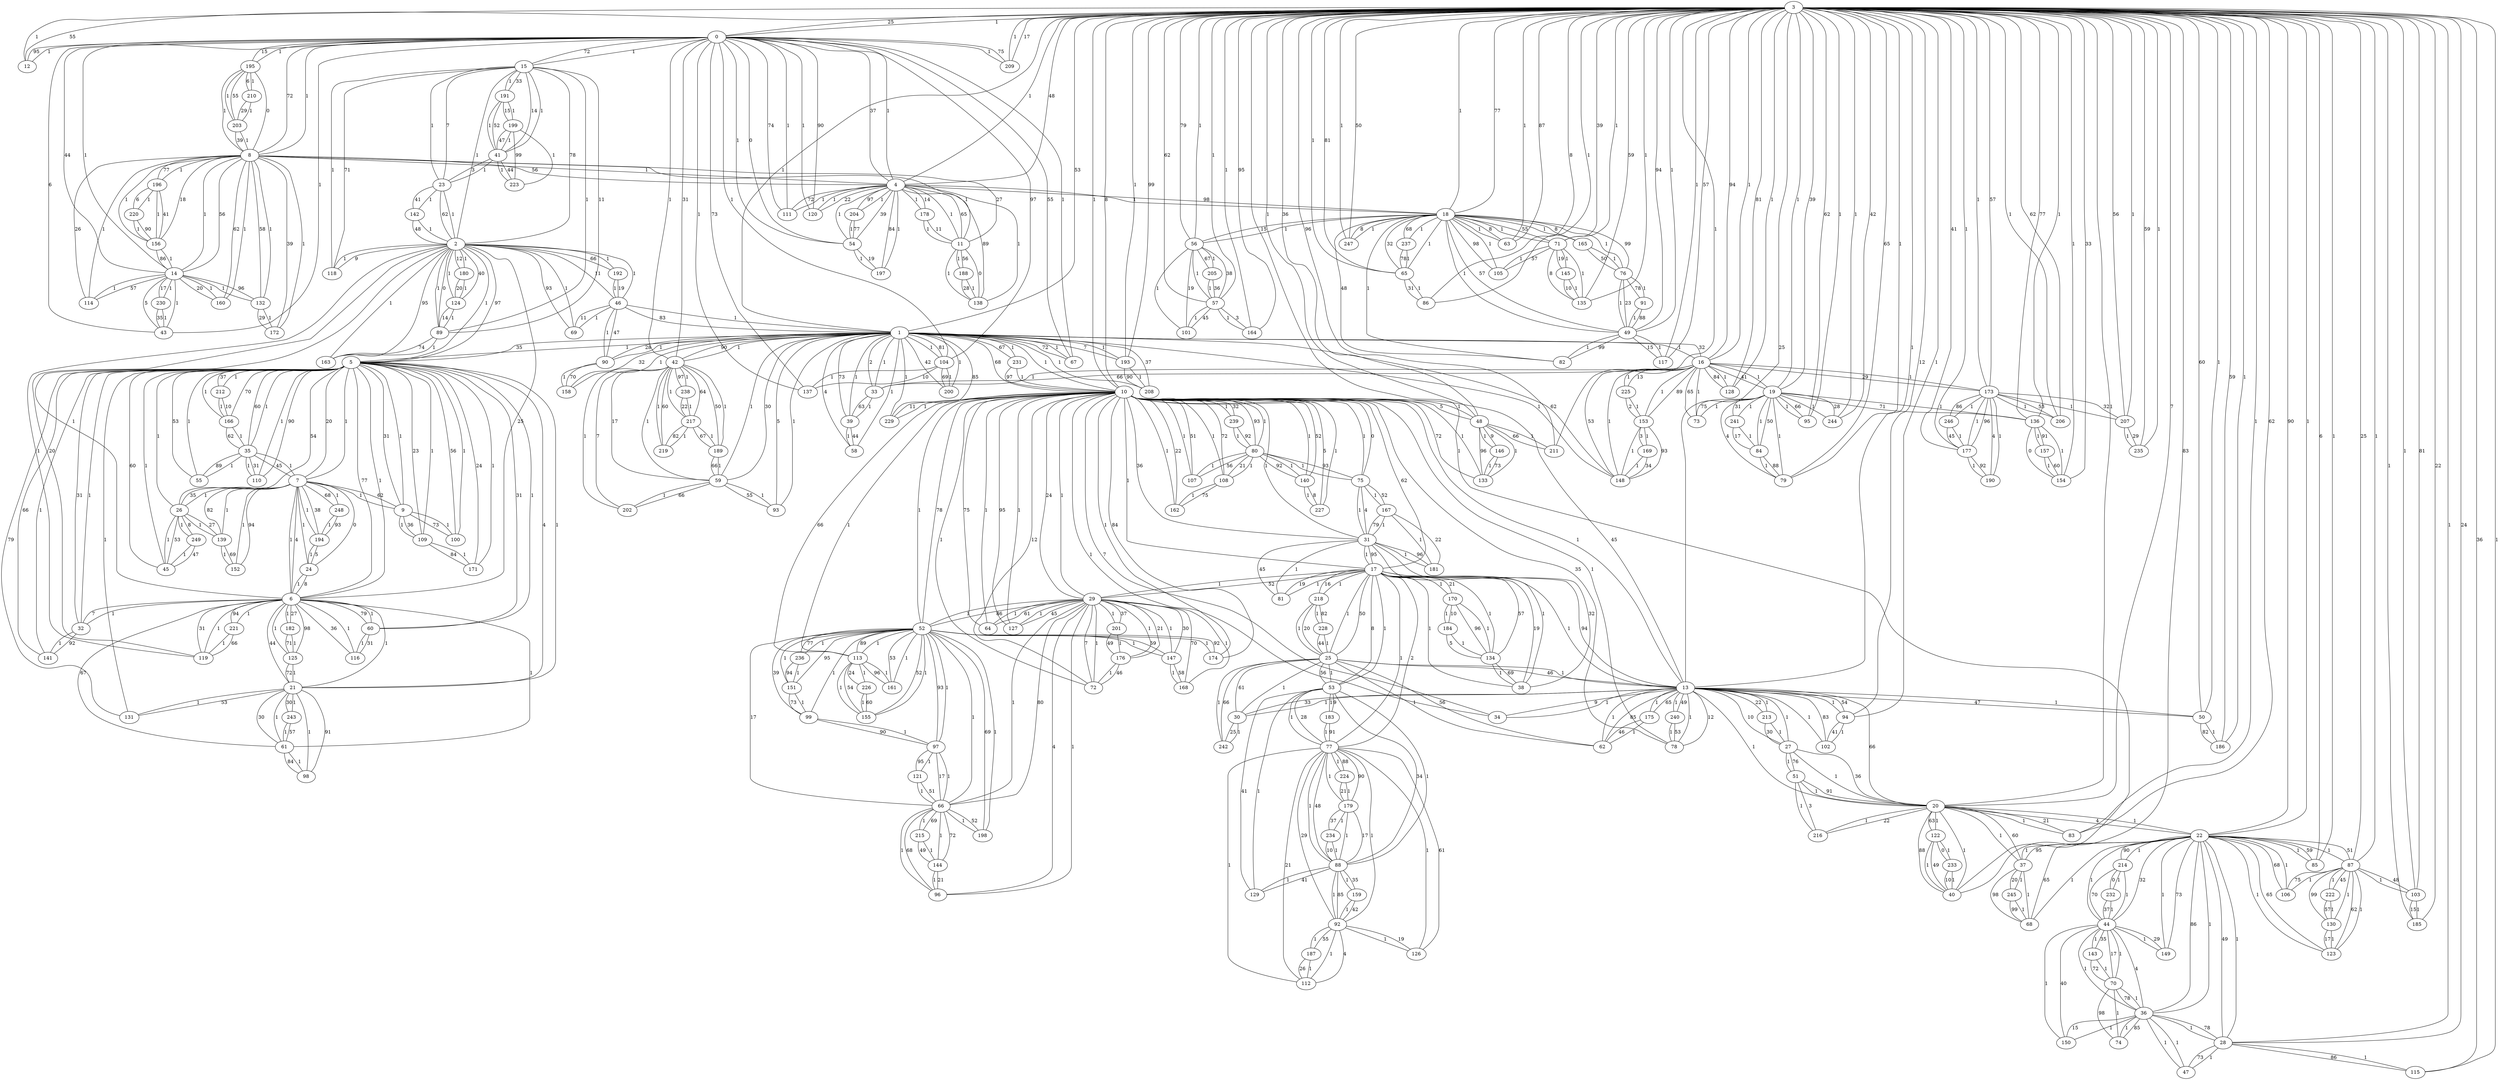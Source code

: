 graph {
  3 -- 0 [label="1"];
  3 -- 1 [label="1"];
  3 -- 4 [label="48"];
  3 -- 10 [label="8"];
  3 -- 12 [label="55"];
  3 -- 13 [label="25"];
  3 -- 16 [label="94"];
  3 -- 18 [label="77"];
  3 -- 19 [label="39"];
  3 -- 20 [label="7"];
  3 -- 22 [label="90"];
  3 -- 28 [label="24"];
  3 -- 40 [label="83"];
  3 -- 48 [label="36"];
  3 -- 49 [label="94"];
  3 -- 50 [label="60"];
  3 -- 56 [label="79"];
  3 -- 57 [label="62"];
  3 -- 63 [label="87"];
  3 -- 65 [label="81"];
  3 -- 71 [label="39"];
  3 -- 79 [label="65"];
  3 -- 83 [label="62"];
  3 -- 85 [label="6"];
  3 -- 86 [label="8"];
  3 -- 87 [label="25"];
  3 -- 94 [label="12"];
  3 -- 95 [label="62"];
  3 -- 103 [label="81"];
  3 -- 115 [label="36"];
  3 -- 117 [label="57"];
  3 -- 128 [label="81"];
  3 -- 135 [label="59"];
  3 -- 136 [label="77"];
  3 -- 154 [label="33"];
  3 -- 164 [label="95"];
  3 -- 173 [label="57"];
  3 -- 177 [label="41"];
  3 -- 185 [label="22"];
  3 -- 186 [label="59"];
  3 -- 193 [label="99"];
  3 -- 206 [label="62"];
  3 -- 207 [label="56"];
  3 -- 209 [label="17"];
  3 -- 211 [label="96"];
  3 -- 235 [label="59"];
  3 -- 244 [label="42"];
  3 -- 247 [label="50"];
  0 -- 3 [label="25"];
  0 -- 4 [label="37"];
  0 -- 8 [label="72"];
  0 -- 12 [label="95"];
  0 -- 14 [label="44"];
  0 -- 15 [label="72"];
  0 -- 42 [label="31"];
  0 -- 43 [label="6"];
  0 -- 54 [label="0"];
  0 -- 67 [label="55"];
  0 -- 104 [label="97"];
  0 -- 111 [label="74"];
  0 -- 120 [label="90"];
  0 -- 137 [label="73"];
  0 -- 195 [label="15"];
  0 -- 209 [label="75"];
  1 -- 3 [label="53"];
  1 -- 5 [label="35"];
  1 -- 10 [label="68"];
  1 -- 16 [label="32"];
  1 -- 33 [label="2"];
  1 -- 39 [label="73"];
  1 -- 42 [label="90"];
  1 -- 46 [label="83"];
  1 -- 58 [label="4"];
  1 -- 59 [label="30"];
  1 -- 67 [label="72"];
  1 -- 90 [label="28"];
  1 -- 93 [label="5"];
  1 -- 104 [label="81"];
  1 -- 148 [label="62"];
  1 -- 158 [label="32"];
  1 -- 193 [label="7"];
  1 -- 200 [label="42"];
  1 -- 208 [label="37"];
  1 -- 229 [label="85"];
  1 -- 231 [label="67"];
  4 -- 0 [label="1"];
  4 -- 3 [label="1"];
  4 -- 8 [label="56"];
  4 -- 11 [label="65"];
  4 -- 18 [label="98"];
  4 -- 54 [label="39"];
  4 -- 111 [label="72"];
  4 -- 120 [label="22"];
  4 -- 138 [label="89"];
  4 -- 178 [label="14"];
  4 -- 197 [label="84"];
  4 -- 204 [label="97"];
  5 -- 1 [label="1"];
  5 -- 2 [label="1"];
  5 -- 6 [label="77"];
  5 -- 7 [label="20"];
  5 -- 9 [label="31"];
  5 -- 21 [label="4"];
  5 -- 26 [label="54"];
  5 -- 32 [label="31"];
  5 -- 35 [label="60"];
  5 -- 45 [label="60"];
  5 -- 55 [label="53"];
  5 -- 60 [label="31"];
  5 -- 100 [label="56"];
  5 -- 109 [label="23"];
  5 -- 110 [label="90"];
  5 -- 131 [label="79"];
  5 -- 141 [label="66"];
  5 -- 166 [label="70"];
  5 -- 171 [label="24"];
  5 -- 212 [label="37"];
  2 -- 5 [label="97"];
  2 -- 6 [label="25"];
  2 -- 15 [label="78"];
  2 -- 23 [label="62"];
  2 -- 46 [label="11"];
  2 -- 69 [label="93"];
  2 -- 89 [label="0"];
  2 -- 118 [label="9"];
  2 -- 119 [label="20"];
  2 -- 124 [label="40"];
  2 -- 142 [label="48"];
  2 -- 163 [label="95"];
  2 -- 180 [label="12"];
  2 -- 192 [label="66"];
  6 -- 2 [label="1"];
  6 -- 5 [label="1"];
  6 -- 7 [label="4"];
  6 -- 21 [label="44"];
  6 -- 24 [label="8"];
  6 -- 32 [label="7"];
  6 -- 60 [label="79"];
  6 -- 61 [label="67"];
  6 -- 116 [label="36"];
  6 -- 119 [label="31"];
  6 -- 125 [label="98"];
  6 -- 182 [label="27"];
  6 -- 221 [label="94"];
  7 -- 5 [label="1"];
  7 -- 6 [label="1"];
  7 -- 9 [label="62"];
  7 -- 24 [label="0"];
  7 -- 26 [label="35"];
  7 -- 35 [label="45"];
  7 -- 139 [label="82"];
  7 -- 152 [label="94"];
  7 -- 194 [label="38"];
  7 -- 248 [label="68"];
  8 -- 0 [label="1"];
  8 -- 4 [label="1"];
  8 -- 11 [label="27"];
  8 -- 14 [label="56"];
  8 -- 114 [label="26"];
  8 -- 132 [label="58"];
  8 -- 156 [label="18"];
  8 -- 160 [label="62"];
  8 -- 172 [label="39"];
  8 -- 195 [label="0"];
  8 -- 196 [label="77"];
  8 -- 203 [label="39"];
  9 -- 5 [label="1"];
  9 -- 7 [label="1"];
  9 -- 100 [label="73"];
  9 -- 109 [label="36"];
  10 -- 1 [label="1"];
  10 -- 3 [label="1"];
  10 -- 13 [label="45"];
  10 -- 17 [label="62"];
  10 -- 29 [label="24"];
  10 -- 31 [label="36"];
  10 -- 34 [label="7"];
  10 -- 48 [label="5"];
  10 -- 52 [label="78"];
  10 -- 64 [label="75"];
  10 -- 72 [label="12"];
  10 -- 75 [label="0"];
  10 -- 78 [label="35"];
  10 -- 80 [label="93"];
  10 -- 107 [label="51"];
  10 -- 108 [label="72"];
  10 -- 113 [label="66"];
  10 -- 127 [label="95"];
  10 -- 133 [label="72"];
  10 -- 140 [label="52"];
  10 -- 162 [label="22"];
  10 -- 174 [label="84"];
  10 -- 227 [label="5"];
  10 -- 229 [label="11"];
  10 -- 231 [label="97"];
  10 -- 239 [label="32"];
  11 -- 4 [label="1"];
  11 -- 8 [label="1"];
  11 -- 138 [label="0"];
  11 -- 178 [label="11"];
  11 -- 188 [label="56"];
  12 -- 0 [label="1"];
  12 -- 3 [label="1"];
  13 -- 3 [label="1"];
  13 -- 10 [label="1"];
  13 -- 17 [label="94"];
  13 -- 20 [label="66"];
  13 -- 25 [label="46"];
  13 -- 27 [label="10"];
  13 -- 30 [label="33"];
  13 -- 34 [label="9"];
  13 -- 50 [label="47"];
  13 -- 62 [label="85"];
  13 -- 78 [label="12"];
  13 -- 94 [label="54"];
  13 -- 102 [label="83"];
  13 -- 175 [label="65"];
  13 -- 213 [label="22"];
  13 -- 240 [label="49"];
  14 -- 0 [label="1"];
  14 -- 8 [label="1"];
  14 -- 43 [label="5"];
  14 -- 114 [label="57"];
  14 -- 132 [label="96"];
  14 -- 156 [label="86"];
  14 -- 160 [label="20"];
  14 -- 230 [label="17"];
  15 -- 0 [label="1"];
  15 -- 2 [label="1"];
  15 -- 23 [label="7"];
  15 -- 41 [label="14"];
  15 -- 89 [label="11"];
  15 -- 118 [label="71"];
  15 -- 191 [label="33"];
  16 -- 1 [label="1"];
  16 -- 3 [label="1"];
  16 -- 19 [label="41"];
  16 -- 33 [label="66"];
  16 -- 73 [label="65"];
  16 -- 128 [label="84"];
  16 -- 148 [label="53"];
  16 -- 153 [label="89"];
  16 -- 173 [label="29"];
  16 -- 225 [label="13"];
  17 -- 10 [label="1"];
  17 -- 13 [label="1"];
  17 -- 25 [label="50"];
  17 -- 29 [label="52"];
  17 -- 31 [label="95"];
  17 -- 38 [label="19"];
  17 -- 53 [label="8"];
  17 -- 77 [label="2"];
  17 -- 81 [label="19"];
  17 -- 134 [label="57"];
  17 -- 170 [label="21"];
  17 -- 218 [label="16"];
  18 -- 3 [label="1"];
  18 -- 4 [label="1"];
  18 -- 49 [label="57"];
  18 -- 56 [label="15"];
  18 -- 63 [label="8"];
  18 -- 65 [label="32"];
  18 -- 71 [label="55"];
  18 -- 76 [label="99"];
  18 -- 82 [label="48"];
  18 -- 105 [label="98"];
  18 -- 165 [label="8"];
  18 -- 237 [label="68"];
  18 -- 247 [label="8"];
  19 -- 3 [label="1"];
  19 -- 16 [label="1"];
  19 -- 73 [label="75"];
  19 -- 79 [label="4"];
  19 -- 84 [label="50"];
  19 -- 95 [label="66"];
  19 -- 136 [label="71"];
  19 -- 241 [label="31"];
  19 -- 244 [label="28"];
  20 -- 3 [label="1"];
  20 -- 13 [label="1"];
  20 -- 22 [label="4"];
  20 -- 27 [label="36"];
  20 -- 37 [label="60"];
  20 -- 40 [label="88"];
  20 -- 51 [label="91"];
  20 -- 83 [label="21"];
  20 -- 122 [label="63"];
  20 -- 216 [label="22"];
  21 -- 5 [label="1"];
  21 -- 6 [label="1"];
  21 -- 61 [label="30"];
  21 -- 98 [label="91"];
  21 -- 125 [label="72"];
  21 -- 131 [label="53"];
  21 -- 243 [label="30"];
  22 -- 3 [label="1"];
  22 -- 20 [label="1"];
  22 -- 28 [label="49"];
  22 -- 36 [label="86"];
  22 -- 37 [label="95"];
  22 -- 44 [label="32"];
  22 -- 68 [label="65"];
  22 -- 85 [label="59"];
  22 -- 87 [label="51"];
  22 -- 106 [label="68"];
  22 -- 123 [label="65"];
  22 -- 149 [label="73"];
  22 -- 214 [label="90"];
  23 -- 2 [label="1"];
  23 -- 15 [label="1"];
  23 -- 41 [label="3"];
  23 -- 142 [label="41"];
  24 -- 6 [label="1"];
  24 -- 7 [label="1"];
  24 -- 194 [label="5"];
  25 -- 13 [label="1"];
  25 -- 17 [label="1"];
  25 -- 30 [label="61"];
  25 -- 53 [label="56"];
  25 -- 62 [label="56"];
  25 -- 218 [label="20"];
  25 -- 228 [label="44"];
  25 -- 242 [label="66"];
  26 -- 5 [label="1"];
  26 -- 7 [label="1"];
  26 -- 45 [label="53"];
  26 -- 139 [label="27"];
  26 -- 249 [label="8"];
  27 -- 13 [label="1"];
  27 -- 20 [label="1"];
  27 -- 51 [label="76"];
  27 -- 213 [label="30"];
  28 -- 3 [label="1"];
  28 -- 22 [label="1"];
  28 -- 36 [label="78"];
  28 -- 47 [label="73"];
  28 -- 115 [label="86"];
  29 -- 10 [label="1"];
  29 -- 17 [label="1"];
  29 -- 52 [label="86"];
  29 -- 64 [label="61"];
  29 -- 66 [label="80"];
  29 -- 72 [label="7"];
  29 -- 96 [label="4"];
  29 -- 127 [label="45"];
  29 -- 147 [label="30"];
  29 -- 168 [label="70"];
  29 -- 176 [label="21"];
  29 -- 201 [label="37"];
  30 -- 13 [label="1"];
  30 -- 25 [label="1"];
  30 -- 242 [label="25"];
  31 -- 10 [label="1"];
  31 -- 17 [label="1"];
  31 -- 38 [label="32"];
  31 -- 75 [label="4"];
  31 -- 81 [label="45"];
  31 -- 167 [label="79"];
  31 -- 181 [label="96"];
  32 -- 5 [label="1"];
  32 -- 6 [label="1"];
  32 -- 141 [label="92"];
  33 -- 1 [label="1"];
  33 -- 16 [label="1"];
  33 -- 39 [label="63"];
  34 -- 10 [label="1"];
  34 -- 13 [label="1"];
  35 -- 5 [label="1"];
  35 -- 7 [label="1"];
  35 -- 55 [label="89"];
  35 -- 110 [label="31"];
  35 -- 166 [label="62"];
  36 -- 22 [label="1"];
  36 -- 28 [label="1"];
  36 -- 44 [label="4"];
  36 -- 47 [label="1"];
  36 -- 70 [label="78"];
  36 -- 74 [label="85"];
  36 -- 150 [label="15"];
  37 -- 20 [label="1"];
  37 -- 22 [label="1"];
  37 -- 68 [label="98"];
  37 -- 245 [label="20"];
  38 -- 17 [label="1"];
  38 -- 31 [label="1"];
  38 -- 134 [label="69"];
  39 -- 1 [label="1"];
  39 -- 33 [label="1"];
  39 -- 58 [label="44"];
  40 -- 3 [label="1"];
  40 -- 20 [label="1"];
  40 -- 122 [label="49"];
  40 -- 233 [label="10"];
  41 -- 15 [label="1"];
  41 -- 23 [label="1"];
  41 -- 191 [label="52"];
  41 -- 199 [label="47"];
  41 -- 223 [label="44"];
  42 -- 0 [label="1"];
  42 -- 1 [label="1"];
  42 -- 59 [label="17"];
  42 -- 189 [label="50"];
  42 -- 202 [label="7"];
  42 -- 217 [label="64"];
  42 -- 219 [label="60"];
  42 -- 238 [label="97"];
  43 -- 0 [label="1"];
  43 -- 14 [label="1"];
  43 -- 230 [label="35"];
  44 -- 22 [label="1"];
  44 -- 36 [label="1"];
  44 -- 70 [label="17"];
  44 -- 143 [label="35"];
  44 -- 149 [label="29"];
  44 -- 150 [label="40"];
  44 -- 214 [label="70"];
  44 -- 232 [label="37"];
  45 -- 5 [label="1"];
  45 -- 26 [label="1"];
  45 -- 249 [label="47"];
  46 -- 1 [label="1"];
  46 -- 2 [label="1"];
  46 -- 69 [label="11"];
  46 -- 90 [label="47"];
  46 -- 192 [label="19"];
  47 -- 28 [label="1"];
  47 -- 36 [label="1"];
  48 -- 3 [label="1"];
  48 -- 10 [label="1"];
  48 -- 133 [label="96"];
  48 -- 146 [label="9"];
  48 -- 211 [label="66"];
  49 -- 3 [label="1"];
  49 -- 18 [label="1"];
  49 -- 76 [label="23"];
  49 -- 82 [label="99"];
  49 -- 91 [label="88"];
  49 -- 117 [label="15"];
  50 -- 3 [label="1"];
  50 -- 13 [label="1"];
  50 -- 186 [label="82"];
  51 -- 20 [label="1"];
  51 -- 27 [label="1"];
  51 -- 216 [label="3"];
  52 -- 10 [label="1"];
  52 -- 29 [label="1"];
  52 -- 66 [label="17"];
  52 -- 97 [label="93"];
  52 -- 99 [label="39"];
  52 -- 113 [label="89"];
  52 -- 147 [label="59"];
  52 -- 151 [label="95"];
  52 -- 155 [label="52"];
  52 -- 161 [label="53"];
  52 -- 174 [label="92"];
  52 -- 198 [label="69"];
  52 -- 236 [label="77"];
  53 -- 17 [label="1"];
  53 -- 25 [label="1"];
  53 -- 77 [label="28"];
  53 -- 88 [label="34"];
  53 -- 129 [label="41"];
  53 -- 183 [label="9"];
  54 -- 0 [label="1"];
  54 -- 4 [label="1"];
  54 -- 197 [label="19"];
  54 -- 204 [label="77"];
  55 -- 5 [label="1"];
  55 -- 35 [label="1"];
  56 -- 3 [label="1"];
  56 -- 18 [label="1"];
  56 -- 57 [label="38"];
  56 -- 101 [label="19"];
  56 -- 205 [label="67"];
  57 -- 3 [label="1"];
  57 -- 56 [label="1"];
  57 -- 101 [label="45"];
  57 -- 164 [label="3"];
  57 -- 205 [label="36"];
  58 -- 1 [label="1"];
  58 -- 39 [label="1"];
  59 -- 1 [label="1"];
  59 -- 42 [label="1"];
  59 -- 93 [label="55"];
  59 -- 189 [label="66"];
  59 -- 202 [label="66"];
  60 -- 5 [label="1"];
  60 -- 6 [label="1"];
  60 -- 116 [label="31"];
  61 -- 6 [label="1"];
  61 -- 21 [label="1"];
  61 -- 98 [label="84"];
  61 -- 243 [label="57"];
  62 -- 13 [label="1"];
  62 -- 25 [label="1"];
  62 -- 175 [label="46"];
  63 -- 3 [label="1"];
  63 -- 18 [label="1"];
  64 -- 10 [label="1"];
  64 -- 29 [label="1"];
  65 -- 3 [label="1"];
  65 -- 18 [label="1"];
  65 -- 86 [label="31"];
  65 -- 237 [label="78"];
  66 -- 29 [label="1"];
  66 -- 52 [label="1"];
  66 -- 96 [label="68"];
  66 -- 97 [label="17"];
  66 -- 121 [label="51"];
  66 -- 144 [label="72"];
  66 -- 198 [label="52"];
  66 -- 215 [label="69"];
  67 -- 0 [label="1"];
  67 -- 1 [label="1"];
  68 -- 22 [label="1"];
  68 -- 37 [label="1"];
  68 -- 245 [label="99"];
  69 -- 2 [label="1"];
  69 -- 46 [label="1"];
  70 -- 36 [label="1"];
  70 -- 44 [label="1"];
  70 -- 74 [label="98"];
  70 -- 143 [label="72"];
  71 -- 3 [label="1"];
  71 -- 18 [label="1"];
  71 -- 105 [label="57"];
  71 -- 135 [label="8"];
  71 -- 145 [label="19"];
  72 -- 10 [label="1"];
  72 -- 29 [label="1"];
  72 -- 176 [label="46"];
  73 -- 16 [label="1"];
  73 -- 19 [label="1"];
  74 -- 36 [label="1"];
  74 -- 70 [label="1"];
  75 -- 10 [label="1"];
  75 -- 31 [label="1"];
  75 -- 80 [label="93"];
  75 -- 167 [label="52"];
  76 -- 18 [label="1"];
  76 -- 49 [label="1"];
  76 -- 91 [label="78"];
  76 -- 165 [label="50"];
  77 -- 17 [label="1"];
  77 -- 53 [label="1"];
  77 -- 88 [label="48"];
  77 -- 92 [label="29"];
  77 -- 112 [label="21"];
  77 -- 126 [label="61"];
  77 -- 179 [label="90"];
  77 -- 183 [label="91"];
  77 -- 224 [label="88"];
  78 -- 10 [label="1"];
  78 -- 13 [label="1"];
  78 -- 240 [label="53"];
  79 -- 3 [label="1"];
  79 -- 19 [label="1"];
  79 -- 84 [label="88"];
  80 -- 10 [label="1"];
  80 -- 75 [label="1"];
  80 -- 107 [label="56"];
  80 -- 108 [label="21"];
  80 -- 140 [label="92"];
  80 -- 239 [label="92"];
  81 -- 17 [label="1"];
  81 -- 31 [label="1"];
  82 -- 18 [label="1"];
  82 -- 49 [label="1"];
  83 -- 3 [label="1"];
  83 -- 20 [label="1"];
  84 -- 19 [label="1"];
  84 -- 79 [label="1"];
  84 -- 241 [label="17"];
  85 -- 3 [label="1"];
  85 -- 22 [label="1"];
  86 -- 3 [label="1"];
  86 -- 65 [label="1"];
  87 -- 3 [label="1"];
  87 -- 22 [label="1"];
  87 -- 103 [label="48"];
  87 -- 106 [label="75"];
  87 -- 123 [label="62"];
  87 -- 130 [label="99"];
  87 -- 222 [label="45"];
  88 -- 53 [label="1"];
  88 -- 77 [label="1"];
  88 -- 92 [label="85"];
  88 -- 129 [label="41"];
  88 -- 159 [label="35"];
  88 -- 179 [label="17"];
  88 -- 234 [label="10"];
  89 -- 2 [label="1"];
  89 -- 15 [label="1"];
  89 -- 124 [label="14"];
  89 -- 163 [label="74"];
  90 -- 1 [label="1"];
  90 -- 46 [label="1"];
  90 -- 158 [label="70"];
  91 -- 49 [label="1"];
  91 -- 76 [label="1"];
  92 -- 77 [label="1"];
  92 -- 88 [label="1"];
  92 -- 112 [label="4"];
  92 -- 126 [label="19"];
  92 -- 159 [label="42"];
  92 -- 187 [label="55"];
  93 -- 1 [label="1"];
  93 -- 59 [label="1"];
  94 -- 3 [label="1"];
  94 -- 13 [label="1"];
  94 -- 102 [label="41"];
  95 -- 3 [label="1"];
  95 -- 19 [label="1"];
  96 -- 29 [label="1"];
  96 -- 66 [label="1"];
  96 -- 144 [label="21"];
  97 -- 52 [label="1"];
  97 -- 66 [label="1"];
  97 -- 99 [label="90"];
  97 -- 121 [label="95"];
  98 -- 21 [label="1"];
  98 -- 61 [label="1"];
  99 -- 52 [label="1"];
  99 -- 97 [label="1"];
  99 -- 151 [label="73"];
  100 -- 5 [label="1"];
  100 -- 9 [label="1"];
  101 -- 56 [label="1"];
  101 -- 57 [label="1"];
  102 -- 13 [label="1"];
  102 -- 94 [label="1"];
  103 -- 3 [label="1"];
  103 -- 87 [label="1"];
  103 -- 185 [label="15"];
  104 -- 0 [label="1"];
  104 -- 1 [label="1"];
  104 -- 137 [label="10"];
  104 -- 200 [label="69"];
  105 -- 18 [label="1"];
  105 -- 71 [label="1"];
  106 -- 22 [label="1"];
  106 -- 87 [label="1"];
  107 -- 10 [label="1"];
  107 -- 80 [label="1"];
  108 -- 10 [label="1"];
  108 -- 80 [label="1"];
  108 -- 162 [label="75"];
  109 -- 5 [label="1"];
  109 -- 9 [label="1"];
  109 -- 171 [label="84"];
  110 -- 5 [label="1"];
  110 -- 35 [label="1"];
  111 -- 0 [label="1"];
  111 -- 4 [label="1"];
  112 -- 77 [label="1"];
  112 -- 92 [label="1"];
  112 -- 187 [label="26"];
  113 -- 10 [label="1"];
  113 -- 52 [label="1"];
  113 -- 155 [label="54"];
  113 -- 161 [label="96"];
  113 -- 226 [label="24"];
  114 -- 8 [label="1"];
  114 -- 14 [label="1"];
  115 -- 3 [label="1"];
  115 -- 28 [label="1"];
  116 -- 6 [label="1"];
  116 -- 60 [label="1"];
  117 -- 3 [label="1"];
  117 -- 49 [label="1"];
  118 -- 2 [label="1"];
  118 -- 15 [label="1"];
  119 -- 2 [label="1"];
  119 -- 6 [label="1"];
  119 -- 221 [label="66"];
  120 -- 0 [label="1"];
  120 -- 4 [label="1"];
  121 -- 66 [label="1"];
  121 -- 97 [label="1"];
  122 -- 20 [label="1"];
  122 -- 40 [label="1"];
  122 -- 233 [label="0"];
  123 -- 22 [label="1"];
  123 -- 87 [label="1"];
  123 -- 130 [label="17"];
  124 -- 2 [label="1"];
  124 -- 89 [label="1"];
  124 -- 180 [label="20"];
  125 -- 6 [label="1"];
  125 -- 21 [label="1"];
  125 -- 182 [label="71"];
  126 -- 77 [label="1"];
  126 -- 92 [label="1"];
  127 -- 10 [label="1"];
  127 -- 29 [label="1"];
  128 -- 3 [label="1"];
  128 -- 16 [label="1"];
  129 -- 53 [label="1"];
  129 -- 88 [label="1"];
  130 -- 87 [label="1"];
  130 -- 123 [label="1"];
  130 -- 222 [label="57"];
  131 -- 5 [label="1"];
  131 -- 21 [label="1"];
  132 -- 8 [label="1"];
  132 -- 14 [label="1"];
  132 -- 172 [label="29"];
  133 -- 10 [label="1"];
  133 -- 48 [label="1"];
  133 -- 146 [label="73"];
  134 -- 17 [label="1"];
  134 -- 38 [label="1"];
  134 -- 170 [label="96"];
  134 -- 184 [label="5"];
  135 -- 3 [label="1"];
  135 -- 71 [label="1"];
  135 -- 145 [label="10"];
  136 -- 3 [label="1"];
  136 -- 19 [label="1"];
  136 -- 154 [label="0"];
  136 -- 157 [label="91"];
  137 -- 0 [label="1"];
  137 -- 104 [label="1"];
  138 -- 4 [label="1"];
  138 -- 11 [label="1"];
  138 -- 188 [label="28"];
  139 -- 7 [label="1"];
  139 -- 26 [label="1"];
  139 -- 152 [label="69"];
  140 -- 10 [label="1"];
  140 -- 80 [label="1"];
  140 -- 227 [label="8"];
  141 -- 5 [label="1"];
  141 -- 32 [label="1"];
  142 -- 2 [label="1"];
  142 -- 23 [label="1"];
  143 -- 44 [label="1"];
  143 -- 70 [label="1"];
  144 -- 66 [label="1"];
  144 -- 96 [label="1"];
  144 -- 215 [label="49"];
  145 -- 71 [label="1"];
  145 -- 135 [label="1"];
  146 -- 48 [label="1"];
  146 -- 133 [label="1"];
  147 -- 29 [label="1"];
  147 -- 52 [label="1"];
  147 -- 168 [label="58"];
  148 -- 1 [label="1"];
  148 -- 16 [label="1"];
  148 -- 153 [label="93"];
  148 -- 169 [label="34"];
  149 -- 22 [label="1"];
  149 -- 44 [label="1"];
  150 -- 36 [label="1"];
  150 -- 44 [label="1"];
  151 -- 52 [label="1"];
  151 -- 99 [label="1"];
  151 -- 236 [label="94"];
  152 -- 7 [label="1"];
  152 -- 139 [label="1"];
  153 -- 16 [label="1"];
  153 -- 148 [label="1"];
  153 -- 169 [label="3"];
  153 -- 225 [label="2"];
  154 -- 3 [label="1"];
  154 -- 136 [label="1"];
  154 -- 157 [label="60"];
  155 -- 52 [label="1"];
  155 -- 113 [label="1"];
  155 -- 226 [label="60"];
  156 -- 8 [label="1"];
  156 -- 14 [label="1"];
  156 -- 196 [label="41"];
  156 -- 220 [label="90"];
  157 -- 136 [label="1"];
  157 -- 154 [label="1"];
  158 -- 1 [label="1"];
  158 -- 90 [label="1"];
  159 -- 88 [label="1"];
  159 -- 92 [label="1"];
  160 -- 8 [label="1"];
  160 -- 14 [label="1"];
  161 -- 52 [label="1"];
  161 -- 113 [label="1"];
  162 -- 10 [label="1"];
  162 -- 108 [label="1"];
  163 -- 2 [label="1"];
  163 -- 89 [label="1"];
  164 -- 3 [label="1"];
  164 -- 57 [label="1"];
  165 -- 18 [label="1"];
  165 -- 76 [label="1"];
  166 -- 5 [label="1"];
  166 -- 35 [label="1"];
  166 -- 212 [label="10"];
  167 -- 31 [label="1"];
  167 -- 75 [label="1"];
  167 -- 181 [label="22"];
  168 -- 29 [label="1"];
  168 -- 147 [label="1"];
  169 -- 148 [label="1"];
  169 -- 153 [label="1"];
  170 -- 17 [label="1"];
  170 -- 134 [label="1"];
  170 -- 184 [label="10"];
  171 -- 5 [label="1"];
  171 -- 109 [label="1"];
  172 -- 8 [label="1"];
  172 -- 132 [label="1"];
  173 -- 3 [label="1"];
  173 -- 16 [label="1"];
  173 -- 177 [label="96"];
  173 -- 190 [label="4"];
  173 -- 206 [label="53"];
  173 -- 207 [label="32"];
  173 -- 246 [label="86"];
  174 -- 10 [label="1"];
  174 -- 52 [label="1"];
  175 -- 13 [label="1"];
  175 -- 62 [label="1"];
  176 -- 29 [label="1"];
  176 -- 72 [label="1"];
  176 -- 201 [label="49"];
  177 -- 3 [label="1"];
  177 -- 173 [label="1"];
  177 -- 190 [label="92"];
  177 -- 246 [label="45"];
  178 -- 4 [label="1"];
  178 -- 11 [label="1"];
  179 -- 77 [label="1"];
  179 -- 88 [label="1"];
  179 -- 224 [label="21"];
  179 -- 234 [label="37"];
  180 -- 2 [label="1"];
  180 -- 124 [label="1"];
  181 -- 31 [label="1"];
  181 -- 167 [label="1"];
  182 -- 6 [label="1"];
  182 -- 125 [label="1"];
  183 -- 53 [label="1"];
  183 -- 77 [label="1"];
  184 -- 134 [label="1"];
  184 -- 170 [label="1"];
  185 -- 3 [label="1"];
  185 -- 103 [label="1"];
  186 -- 3 [label="1"];
  186 -- 50 [label="1"];
  187 -- 92 [label="1"];
  187 -- 112 [label="1"];
  188 -- 11 [label="1"];
  188 -- 138 [label="1"];
  189 -- 42 [label="1"];
  189 -- 59 [label="1"];
  189 -- 217 [label="67"];
  190 -- 173 [label="1"];
  190 -- 177 [label="1"];
  191 -- 15 [label="1"];
  191 -- 41 [label="1"];
  191 -- 199 [label="15"];
  192 -- 2 [label="1"];
  192 -- 46 [label="1"];
  193 -- 1 [label="1"];
  193 -- 3 [label="1"];
  193 -- 208 [label="90"];
  194 -- 7 [label="1"];
  194 -- 24 [label="1"];
  194 -- 248 [label="93"];
  195 -- 0 [label="1"];
  195 -- 8 [label="1"];
  195 -- 203 [label="55"];
  195 -- 210 [label="6"];
  196 -- 8 [label="1"];
  196 -- 156 [label="1"];
  196 -- 220 [label="6"];
  197 -- 4 [label="1"];
  197 -- 54 [label="1"];
  198 -- 52 [label="1"];
  198 -- 66 [label="1"];
  199 -- 41 [label="1"];
  199 -- 191 [label="1"];
  199 -- 223 [label="99"];
  200 -- 1 [label="1"];
  200 -- 104 [label="1"];
  201 -- 29 [label="1"];
  201 -- 176 [label="1"];
  202 -- 42 [label="1"];
  202 -- 59 [label="1"];
  203 -- 8 [label="1"];
  203 -- 195 [label="1"];
  203 -- 210 [label="29"];
  204 -- 4 [label="1"];
  204 -- 54 [label="1"];
  205 -- 56 [label="1"];
  205 -- 57 [label="1"];
  206 -- 3 [label="1"];
  206 -- 173 [label="1"];
  207 -- 3 [label="1"];
  207 -- 173 [label="1"];
  207 -- 235 [label="29"];
  208 -- 1 [label="1"];
  208 -- 193 [label="1"];
  209 -- 0 [label="1"];
  209 -- 3 [label="1"];
  210 -- 195 [label="1"];
  210 -- 203 [label="1"];
  211 -- 3 [label="1"];
  211 -- 48 [label="1"];
  212 -- 5 [label="1"];
  212 -- 166 [label="1"];
  213 -- 13 [label="1"];
  213 -- 27 [label="1"];
  214 -- 22 [label="1"];
  214 -- 44 [label="1"];
  214 -- 232 [label="0"];
  215 -- 66 [label="1"];
  215 -- 144 [label="1"];
  216 -- 20 [label="1"];
  216 -- 51 [label="1"];
  217 -- 42 [label="1"];
  217 -- 189 [label="1"];
  217 -- 219 [label="82"];
  217 -- 238 [label="22"];
  218 -- 17 [label="1"];
  218 -- 25 [label="1"];
  218 -- 228 [label="82"];
  219 -- 42 [label="1"];
  219 -- 217 [label="1"];
  220 -- 156 [label="1"];
  220 -- 196 [label="1"];
  221 -- 6 [label="1"];
  221 -- 119 [label="1"];
  222 -- 87 [label="1"];
  222 -- 130 [label="1"];
  223 -- 41 [label="1"];
  223 -- 199 [label="1"];
  224 -- 77 [label="1"];
  224 -- 179 [label="1"];
  225 -- 16 [label="1"];
  225 -- 153 [label="1"];
  226 -- 113 [label="1"];
  226 -- 155 [label="1"];
  227 -- 10 [label="1"];
  227 -- 140 [label="1"];
  228 -- 25 [label="1"];
  228 -- 218 [label="1"];
  229 -- 1 [label="1"];
  229 -- 10 [label="1"];
  230 -- 14 [label="1"];
  230 -- 43 [label="1"];
  231 -- 1 [label="1"];
  231 -- 10 [label="1"];
  232 -- 44 [label="1"];
  232 -- 214 [label="1"];
  233 -- 40 [label="1"];
  233 -- 122 [label="1"];
  234 -- 88 [label="1"];
  234 -- 179 [label="1"];
  235 -- 3 [label="1"];
  235 -- 207 [label="1"];
  236 -- 52 [label="1"];
  236 -- 151 [label="1"];
  237 -- 18 [label="1"];
  237 -- 65 [label="1"];
  238 -- 42 [label="1"];
  238 -- 217 [label="1"];
  239 -- 10 [label="1"];
  239 -- 80 [label="1"];
  240 -- 13 [label="1"];
  240 -- 78 [label="1"];
  241 -- 19 [label="1"];
  241 -- 84 [label="1"];
  242 -- 25 [label="1"];
  242 -- 30 [label="1"];
  243 -- 21 [label="1"];
  243 -- 61 [label="1"];
  244 -- 3 [label="1"];
  244 -- 19 [label="1"];
  245 -- 37 [label="1"];
  245 -- 68 [label="1"];
  246 -- 173 [label="1"];
  246 -- 177 [label="1"];
  247 -- 3 [label="1"];
  247 -- 18 [label="1"];
  248 -- 7 [label="1"];
  248 -- 194 [label="1"];
  249 -- 26 [label="1"];
  249 -- 45 [label="1"];
}